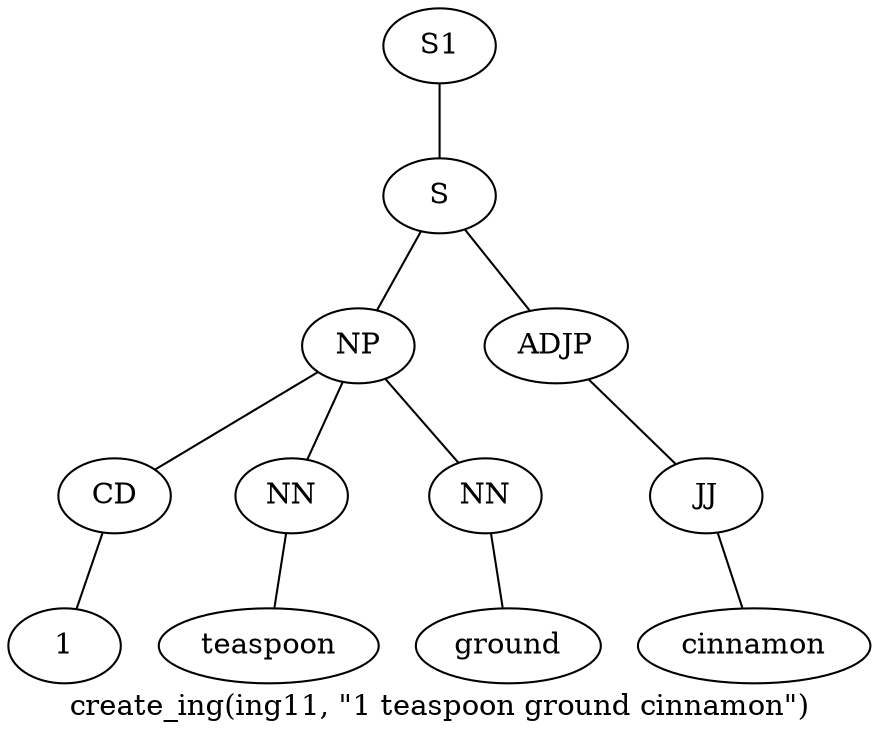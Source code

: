graph SyntaxGraph {
	label = "create_ing(ing11, \"1 teaspoon ground cinnamon\")";
	Node0 [label="S1"];
	Node1 [label="S"];
	Node2 [label="NP"];
	Node3 [label="CD"];
	Node4 [label="1"];
	Node5 [label="NN"];
	Node6 [label="teaspoon"];
	Node7 [label="NN"];
	Node8 [label="ground"];
	Node9 [label="ADJP"];
	Node10 [label="JJ"];
	Node11 [label="cinnamon"];

	Node0 -- Node1;
	Node1 -- Node2;
	Node1 -- Node9;
	Node2 -- Node3;
	Node2 -- Node5;
	Node2 -- Node7;
	Node3 -- Node4;
	Node5 -- Node6;
	Node7 -- Node8;
	Node9 -- Node10;
	Node10 -- Node11;
}